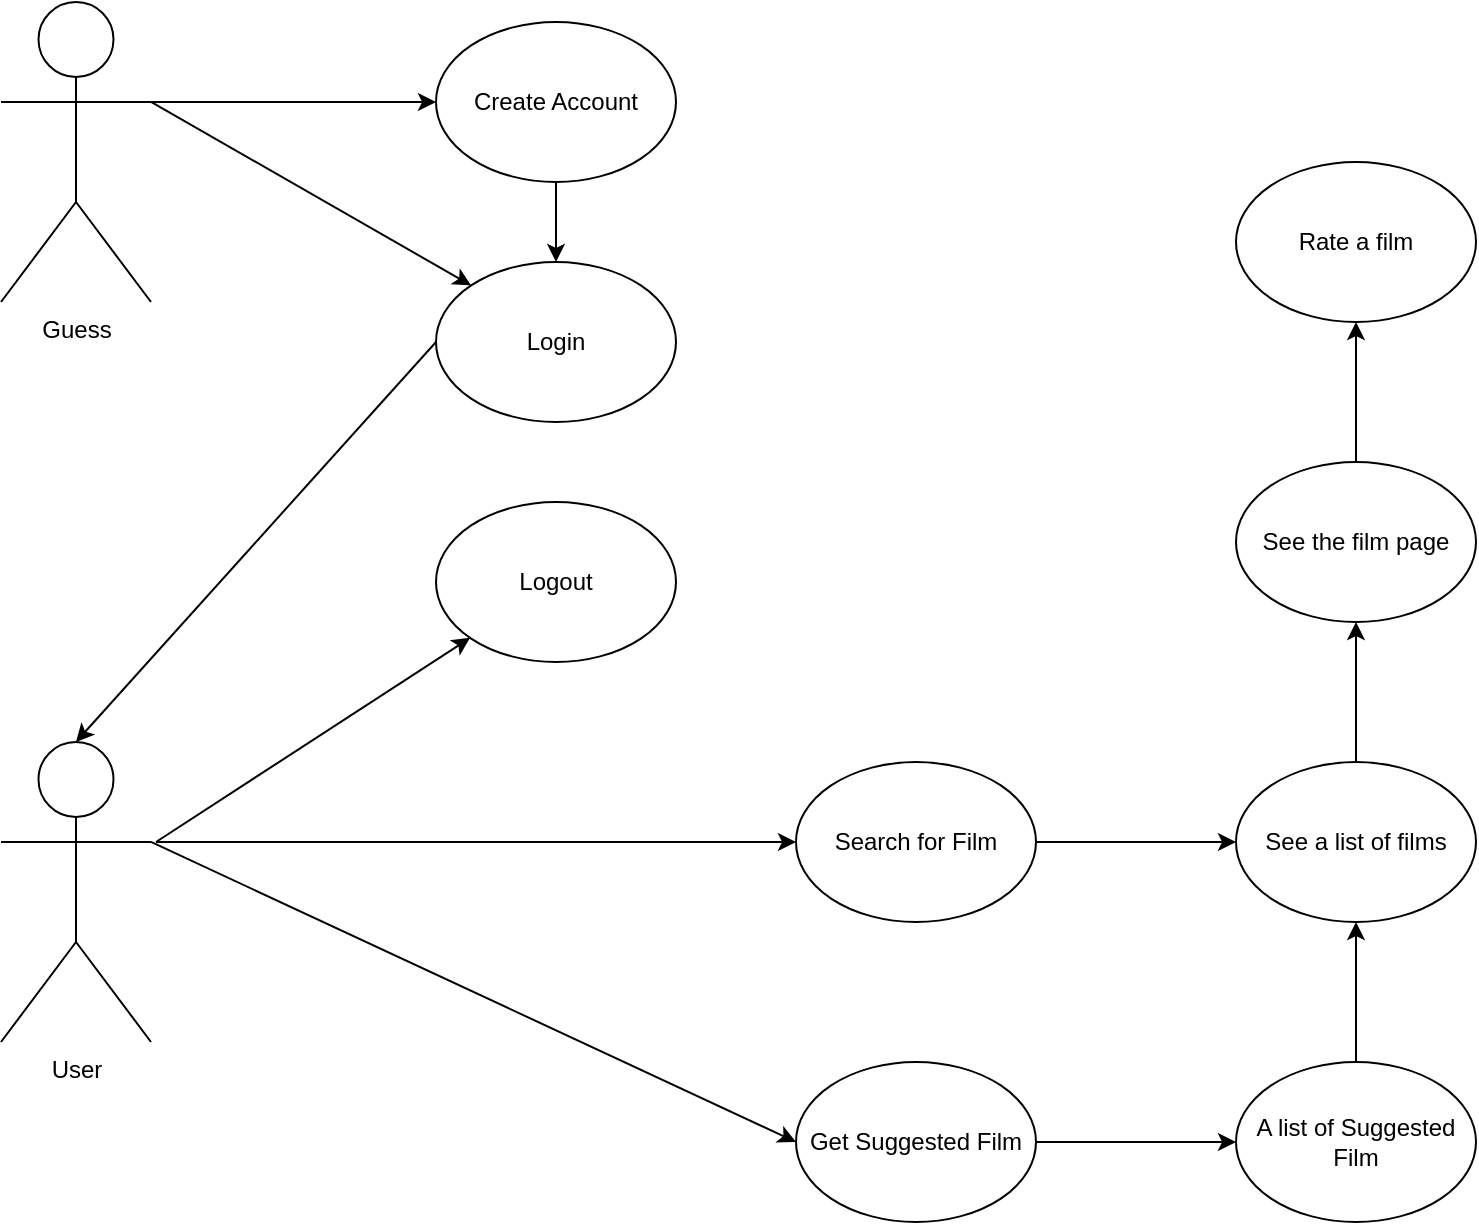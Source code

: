 <mxfile version="20.8.15" type="device"><diagram id="E3H10Bp7kjG41oTm21dT" name="Page-1"><mxGraphModel dx="1687" dy="927" grid="1" gridSize="10" guides="1" tooltips="1" connect="1" arrows="1" fold="1" page="1" pageScale="1" pageWidth="850" pageHeight="1100" math="0" shadow="0"><root><mxCell id="0"/><mxCell id="1" parent="0"/><mxCell id="wJ8mzTvwbIK-TOngdpCI-4" value="Create Account" style="ellipse;whiteSpace=wrap;html=1;" parent="1" vertex="1"><mxGeometry x="360" y="80" width="120" height="80" as="geometry"/></mxCell><mxCell id="wJ8mzTvwbIK-TOngdpCI-5" value="Login" style="ellipse;whiteSpace=wrap;html=1;" parent="1" vertex="1"><mxGeometry x="360" y="200" width="120" height="80" as="geometry"/></mxCell><mxCell id="wJ8mzTvwbIK-TOngdpCI-6" value="Search for Film" style="ellipse;whiteSpace=wrap;html=1;" parent="1" vertex="1"><mxGeometry x="540" y="450" width="120" height="80" as="geometry"/></mxCell><mxCell id="wJ8mzTvwbIK-TOngdpCI-7" value="See a list of films" style="ellipse;whiteSpace=wrap;html=1;" parent="1" vertex="1"><mxGeometry x="760" y="450" width="120" height="80" as="geometry"/></mxCell><mxCell id="wJ8mzTvwbIK-TOngdpCI-8" value="Rate a film" style="ellipse;whiteSpace=wrap;html=1;" parent="1" vertex="1"><mxGeometry x="760" y="150" width="120" height="80" as="geometry"/></mxCell><mxCell id="wJ8mzTvwbIK-TOngdpCI-9" value="" style="endArrow=classic;html=1;rounded=0;exitX=1;exitY=0.333;exitDx=0;exitDy=0;exitPerimeter=0;" parent="1" source="E8ZUKzuNMVOrZHA4Aq0D-6" target="wJ8mzTvwbIK-TOngdpCI-4" edge="1"><mxGeometry width="50" height="50" relative="1" as="geometry"><mxPoint x="240.0" y="120" as="sourcePoint"/><mxPoint x="450" y="400" as="targetPoint"/></mxGeometry></mxCell><mxCell id="wJ8mzTvwbIK-TOngdpCI-10" value="" style="endArrow=classic;html=1;rounded=0;exitX=0;exitY=0.5;exitDx=0;exitDy=0;entryX=0.5;entryY=0;entryDx=0;entryDy=0;" parent="1" source="wJ8mzTvwbIK-TOngdpCI-5" edge="1"><mxGeometry width="50" height="50" relative="1" as="geometry"><mxPoint x="400" y="450" as="sourcePoint"/><mxPoint x="180" y="440" as="targetPoint"/></mxGeometry></mxCell><mxCell id="wJ8mzTvwbIK-TOngdpCI-12" value="" style="endArrow=classic;html=1;rounded=0;entryX=0;entryY=0;entryDx=0;entryDy=0;exitX=1;exitY=0.333;exitDx=0;exitDy=0;exitPerimeter=0;" parent="1" source="E8ZUKzuNMVOrZHA4Aq0D-6" target="wJ8mzTvwbIK-TOngdpCI-5" edge="1"><mxGeometry width="50" height="50" relative="1" as="geometry"><mxPoint x="240.0" y="120" as="sourcePoint"/><mxPoint x="440" y="250" as="targetPoint"/></mxGeometry></mxCell><mxCell id="wJ8mzTvwbIK-TOngdpCI-13" value="" style="endArrow=classic;html=1;rounded=0;" parent="1" target="wJ8mzTvwbIK-TOngdpCI-6" edge="1"><mxGeometry width="50" height="50" relative="1" as="geometry"><mxPoint x="220" y="490" as="sourcePoint"/><mxPoint x="540" y="430" as="targetPoint"/></mxGeometry></mxCell><mxCell id="wJ8mzTvwbIK-TOngdpCI-15" value="" style="endArrow=classic;html=1;rounded=0;exitX=0.5;exitY=0;exitDx=0;exitDy=0;entryX=0.5;entryY=1;entryDx=0;entryDy=0;" parent="1" source="wJ8mzTvwbIK-TOngdpCI-7" target="E8ZUKzuNMVOrZHA4Aq0D-7" edge="1"><mxGeometry width="50" height="50" relative="1" as="geometry"><mxPoint x="670" y="320" as="sourcePoint"/><mxPoint x="720" y="270" as="targetPoint"/></mxGeometry></mxCell><mxCell id="wJ8mzTvwbIK-TOngdpCI-16" value="" style="endArrow=classic;html=1;rounded=0;exitX=1;exitY=0.5;exitDx=0;exitDy=0;entryX=0;entryY=0.5;entryDx=0;entryDy=0;" parent="1" source="wJ8mzTvwbIK-TOngdpCI-6" target="wJ8mzTvwbIK-TOngdpCI-7" edge="1"><mxGeometry width="50" height="50" relative="1" as="geometry"><mxPoint x="630" y="410" as="sourcePoint"/><mxPoint x="680" y="360" as="targetPoint"/></mxGeometry></mxCell><mxCell id="wJ8mzTvwbIK-TOngdpCI-17" value="Logout" style="ellipse;whiteSpace=wrap;html=1;" parent="1" vertex="1"><mxGeometry x="360" y="320" width="120" height="80" as="geometry"/></mxCell><mxCell id="wJ8mzTvwbIK-TOngdpCI-18" value="" style="endArrow=classic;html=1;rounded=0;" parent="1" target="wJ8mzTvwbIK-TOngdpCI-17" edge="1"><mxGeometry width="50" height="50" relative="1" as="geometry"><mxPoint x="220" y="490" as="sourcePoint"/><mxPoint x="240" y="350" as="targetPoint"/></mxGeometry></mxCell><mxCell id="wJ8mzTvwbIK-TOngdpCI-19" value="Get Suggested Film" style="ellipse;whiteSpace=wrap;html=1;" parent="1" vertex="1"><mxGeometry x="540" y="600" width="120" height="80" as="geometry"/></mxCell><mxCell id="wJ8mzTvwbIK-TOngdpCI-20" value="" style="endArrow=classic;html=1;rounded=0;entryX=0;entryY=0.5;entryDx=0;entryDy=0;exitX=1;exitY=0.333;exitDx=0;exitDy=0;exitPerimeter=0;" parent="1" source="E8ZUKzuNMVOrZHA4Aq0D-2" target="wJ8mzTvwbIK-TOngdpCI-19" edge="1"><mxGeometry width="50" height="50" relative="1" as="geometry"><mxPoint x="240" y="480" as="sourcePoint"/><mxPoint x="430" y="480" as="targetPoint"/></mxGeometry></mxCell><mxCell id="wJ8mzTvwbIK-TOngdpCI-21" value="A list of Suggested Film" style="ellipse;whiteSpace=wrap;html=1;" parent="1" vertex="1"><mxGeometry x="760" y="600" width="120" height="80" as="geometry"/></mxCell><mxCell id="wJ8mzTvwbIK-TOngdpCI-23" value="" style="endArrow=classic;html=1;rounded=0;exitX=1;exitY=0.5;exitDx=0;exitDy=0;entryX=0;entryY=0.5;entryDx=0;entryDy=0;" parent="1" source="wJ8mzTvwbIK-TOngdpCI-19" target="wJ8mzTvwbIK-TOngdpCI-21" edge="1"><mxGeometry width="50" height="50" relative="1" as="geometry"><mxPoint x="810" y="580" as="sourcePoint"/><mxPoint x="860" y="530" as="targetPoint"/></mxGeometry></mxCell><mxCell id="wJ8mzTvwbIK-TOngdpCI-32" value="" style="endArrow=classic;html=1;rounded=0;exitX=0.5;exitY=1;exitDx=0;exitDy=0;" parent="1" source="wJ8mzTvwbIK-TOngdpCI-4" edge="1"><mxGeometry width="50" height="50" relative="1" as="geometry"><mxPoint x="550" y="210" as="sourcePoint"/><mxPoint x="420" y="200" as="targetPoint"/></mxGeometry></mxCell><mxCell id="E8ZUKzuNMVOrZHA4Aq0D-1" value="" style="endArrow=classic;html=1;rounded=0;entryX=0.5;entryY=1;entryDx=0;entryDy=0;exitX=0.5;exitY=0;exitDx=0;exitDy=0;" edge="1" parent="1" source="wJ8mzTvwbIK-TOngdpCI-21" target="wJ8mzTvwbIK-TOngdpCI-7"><mxGeometry width="50" height="50" relative="1" as="geometry"><mxPoint x="780" y="490" as="sourcePoint"/><mxPoint x="830" y="440" as="targetPoint"/></mxGeometry></mxCell><mxCell id="E8ZUKzuNMVOrZHA4Aq0D-2" value="User" style="shape=umlActor;verticalLabelPosition=bottom;verticalAlign=top;html=1;outlineConnect=0;" vertex="1" parent="1"><mxGeometry x="142.5" y="440" width="75" height="150" as="geometry"/></mxCell><mxCell id="E8ZUKzuNMVOrZHA4Aq0D-6" value="Guess" style="shape=umlActor;verticalLabelPosition=bottom;verticalAlign=top;html=1;outlineConnect=0;" vertex="1" parent="1"><mxGeometry x="142.5" y="70" width="75" height="150" as="geometry"/></mxCell><mxCell id="E8ZUKzuNMVOrZHA4Aq0D-7" value="See the film page" style="ellipse;whiteSpace=wrap;html=1;" vertex="1" parent="1"><mxGeometry x="760" y="300" width="120" height="80" as="geometry"/></mxCell><mxCell id="E8ZUKzuNMVOrZHA4Aq0D-8" value="" style="endArrow=classic;html=1;rounded=0;exitX=0.5;exitY=0;exitDx=0;exitDy=0;entryX=0.5;entryY=1;entryDx=0;entryDy=0;" edge="1" parent="1" source="E8ZUKzuNMVOrZHA4Aq0D-7" target="wJ8mzTvwbIK-TOngdpCI-8"><mxGeometry width="50" height="50" relative="1" as="geometry"><mxPoint x="670" y="300" as="sourcePoint"/><mxPoint x="720" y="250" as="targetPoint"/></mxGeometry></mxCell></root></mxGraphModel></diagram></mxfile>